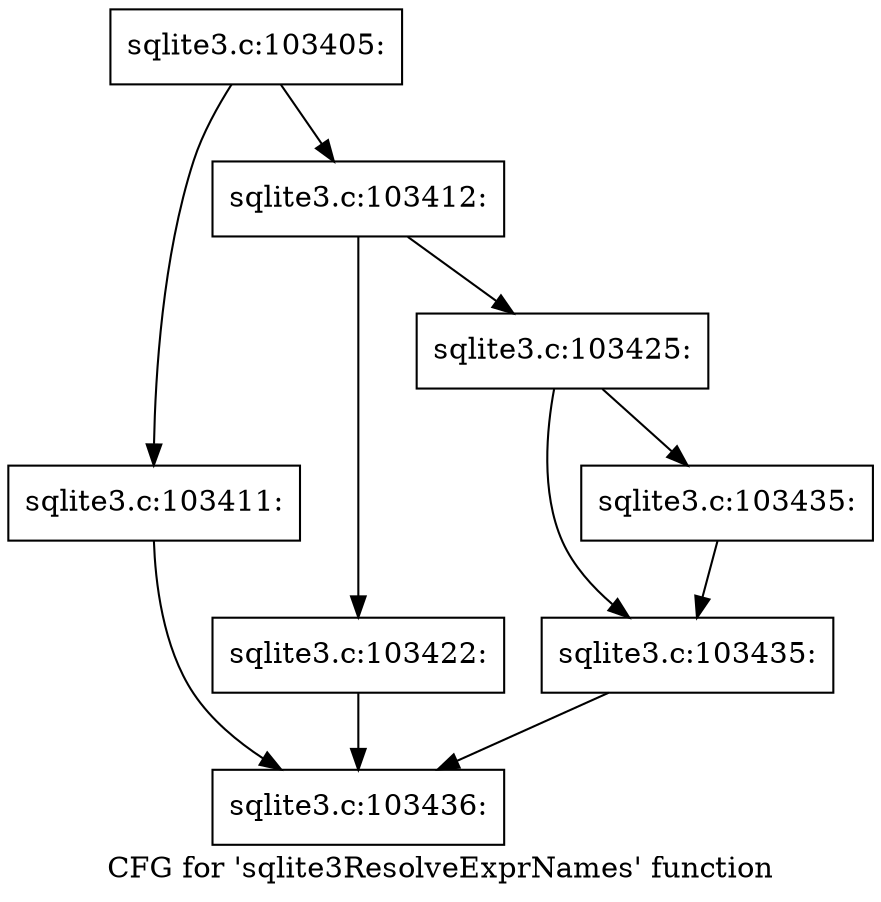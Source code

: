 digraph "CFG for 'sqlite3ResolveExprNames' function" {
	label="CFG for 'sqlite3ResolveExprNames' function";

	Node0x55c0f5f06a50 [shape=record,label="{sqlite3.c:103405:}"];
	Node0x55c0f5f06a50 -> Node0x55c0f8e08870;
	Node0x55c0f5f06a50 -> Node0x55c0f8e088c0;
	Node0x55c0f8e08870 [shape=record,label="{sqlite3.c:103411:}"];
	Node0x55c0f8e08870 -> Node0x55c0f8e07850;
	Node0x55c0f8e088c0 [shape=record,label="{sqlite3.c:103412:}"];
	Node0x55c0f8e088c0 -> Node0x55c0f5f06750;
	Node0x55c0f8e088c0 -> Node0x55c0f5f02310;
	Node0x55c0f5f06750 [shape=record,label="{sqlite3.c:103422:}"];
	Node0x55c0f5f06750 -> Node0x55c0f8e07850;
	Node0x55c0f5f02310 [shape=record,label="{sqlite3.c:103425:}"];
	Node0x55c0f5f02310 -> Node0x55c0f5985690;
	Node0x55c0f5f02310 -> Node0x55c0f8e0ce40;
	Node0x55c0f8e0ce40 [shape=record,label="{sqlite3.c:103435:}"];
	Node0x55c0f8e0ce40 -> Node0x55c0f5985690;
	Node0x55c0f5985690 [shape=record,label="{sqlite3.c:103435:}"];
	Node0x55c0f5985690 -> Node0x55c0f8e07850;
	Node0x55c0f8e07850 [shape=record,label="{sqlite3.c:103436:}"];
}
